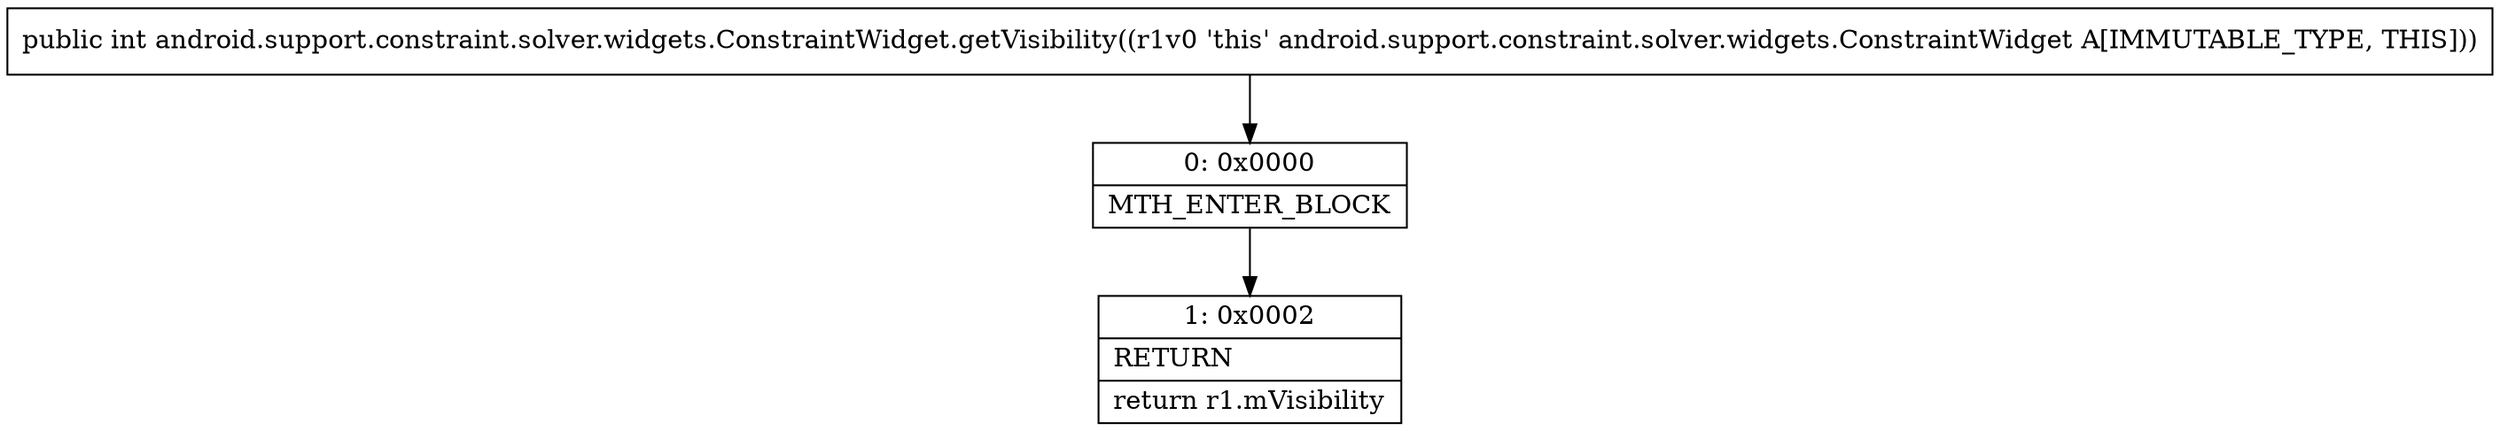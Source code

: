 digraph "CFG forandroid.support.constraint.solver.widgets.ConstraintWidget.getVisibility()I" {
Node_0 [shape=record,label="{0\:\ 0x0000|MTH_ENTER_BLOCK\l}"];
Node_1 [shape=record,label="{1\:\ 0x0002|RETURN\l|return r1.mVisibility\l}"];
MethodNode[shape=record,label="{public int android.support.constraint.solver.widgets.ConstraintWidget.getVisibility((r1v0 'this' android.support.constraint.solver.widgets.ConstraintWidget A[IMMUTABLE_TYPE, THIS])) }"];
MethodNode -> Node_0;
Node_0 -> Node_1;
}

